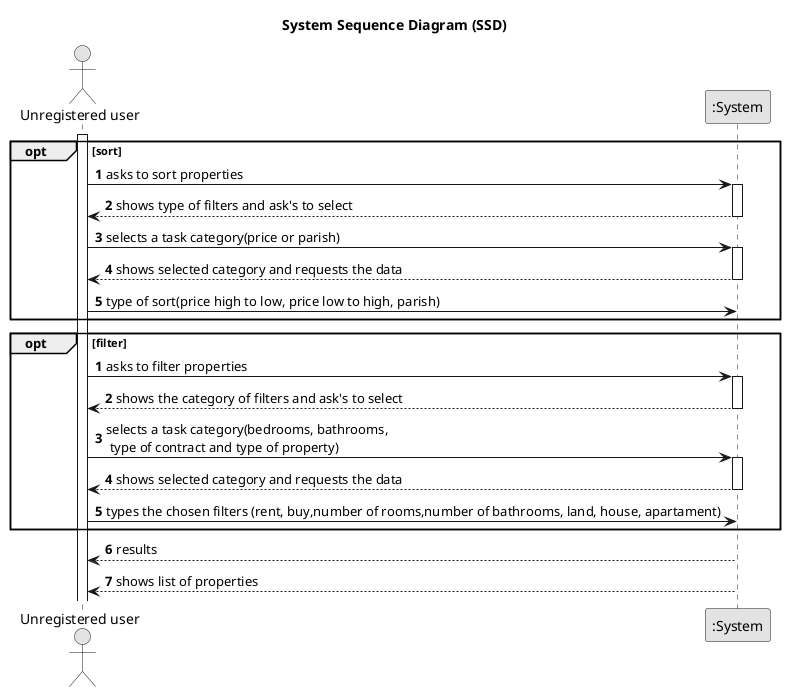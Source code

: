 @startuml
skinparam monochrome true
skinparam packageStyle rectangle
skinparam shadowing false

title System Sequence Diagram (SSD)

autonumber

actor "Unregistered user" as Client
participant ":System" as System
  activate Client

autonumber 1
opt sort
    Client -> System : asks to sort properties
    activate System

        System --> Client : shows type of filters and ask's to select
    deactivate System

    Client -> System : selects a task category(price or parish)
    activate System

        System --> Client : shows selected category and requests the data
    deactivate System

    Client -> System : type of sort(price high to low, price low to high, parish)

end

autonumber 1
opt filter
    Client -> System : asks to filter properties
    activate System

        System --> Client : shows the category of filters and ask's to select
    deactivate System

    Client -> System : selects a task category(bedrooms, bathrooms,\n type of contract and type of property)
    activate System

        System --> Client : shows selected category and requests the data
    deactivate System

    Client -> System : types the chosen filters (rent, buy,number of rooms,number of bathrooms, land, house, apartament)
end
    System --> Client : results
    System --> Client:shows list of properties



@enduml